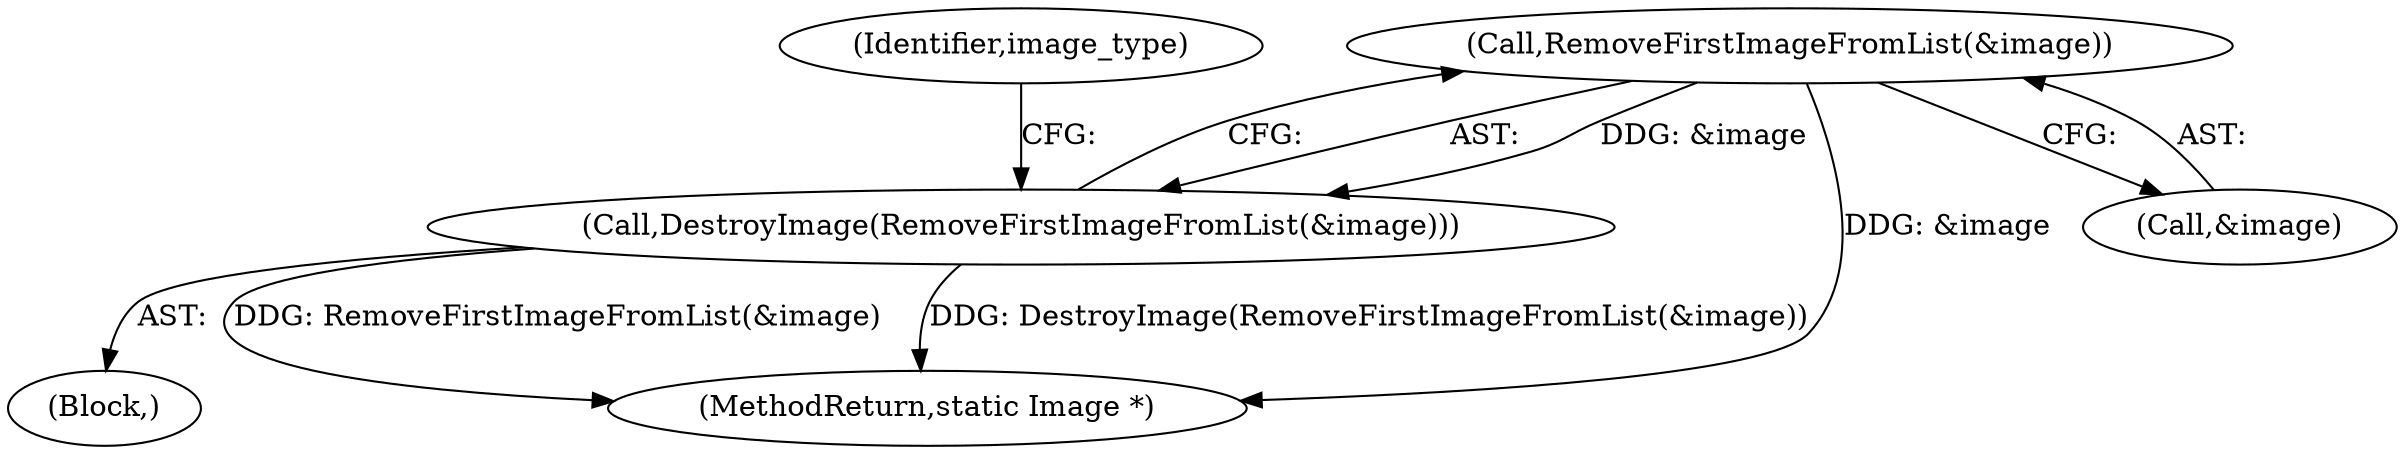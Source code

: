 digraph "0_ImageMagick_d31fec57e9dfb0516deead2053a856e3c71e9751@pointer" {
"1000984" [label="(Call,RemoveFirstImageFromList(&image))"];
"1000983" [label="(Call,DestroyImage(RemoveFirstImageFromList(&image)))"];
"1000148" [label="(Block,)"];
"1000985" [label="(Call,&image)"];
"1000983" [label="(Call,DestroyImage(RemoveFirstImageFromList(&image)))"];
"1000999" [label="(MethodReturn,static Image *)"];
"1000984" [label="(Call,RemoveFirstImageFromList(&image))"];
"1000989" [label="(Identifier,image_type)"];
"1000984" -> "1000983"  [label="AST: "];
"1000984" -> "1000985"  [label="CFG: "];
"1000985" -> "1000984"  [label="AST: "];
"1000983" -> "1000984"  [label="CFG: "];
"1000984" -> "1000999"  [label="DDG: &image"];
"1000984" -> "1000983"  [label="DDG: &image"];
"1000983" -> "1000148"  [label="AST: "];
"1000989" -> "1000983"  [label="CFG: "];
"1000983" -> "1000999"  [label="DDG: RemoveFirstImageFromList(&image)"];
"1000983" -> "1000999"  [label="DDG: DestroyImage(RemoveFirstImageFromList(&image))"];
}
